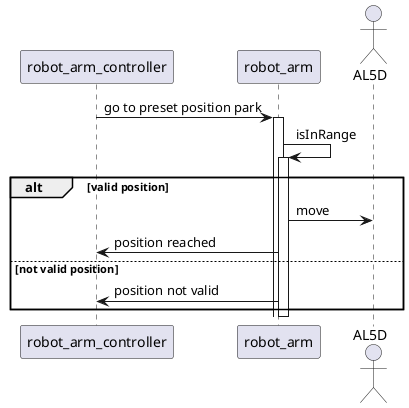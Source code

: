 @startuml init sequence diagram

participant robot_arm_controller
participant robot_arm
actor AL5D


robot_arm_controller -> robot_arm : go to preset position park
activate robot_arm
robot_arm -> robot_arm : isInRange
activate robot_arm
alt valid position
    robot_arm -> AL5D : move
    robot_arm -> robot_arm_controller : position reached
else not valid position
    robot_arm -> robot_arm_controller : position not valid
end
deactivate robot_arm

@enduml